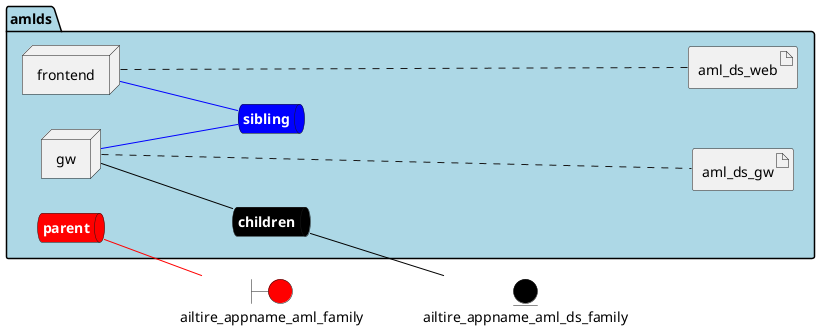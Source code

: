 @startuml

left to right direction


boundary ailtire_appname_aml_family #red


entity ailtire_appname_aml_ds_family #black




package "amlds" #lightblue {
    queue childrennet #black [
            <b><color:white>children</color></b>
    ]
    
    childrennet -[#black]- ailtire_appname_aml_ds_family
    
    queue siblingnet #blue [
            <b><color:white>sibling</color></b>
    ]
    
    queue parentnet #red [
            <b><color:white>parent</color></b>
    ]
    
    parentnet -[#red]- ailtire_appname_aml_family
    

node "frontend" as frontendService
node "gw" as gwService


        artifact "aml_ds_web" as aml_ds_webimage
    
        artifact "aml_ds_gw" as aml_ds_gwimage
    
}

frontendService -[#blue]- siblingnet

gwService -[#black]- childrennet

gwService -[#blue]- siblingnet
frontendService .... aml_ds_webimage
gwService .... aml_ds_gwimage


@enduml
